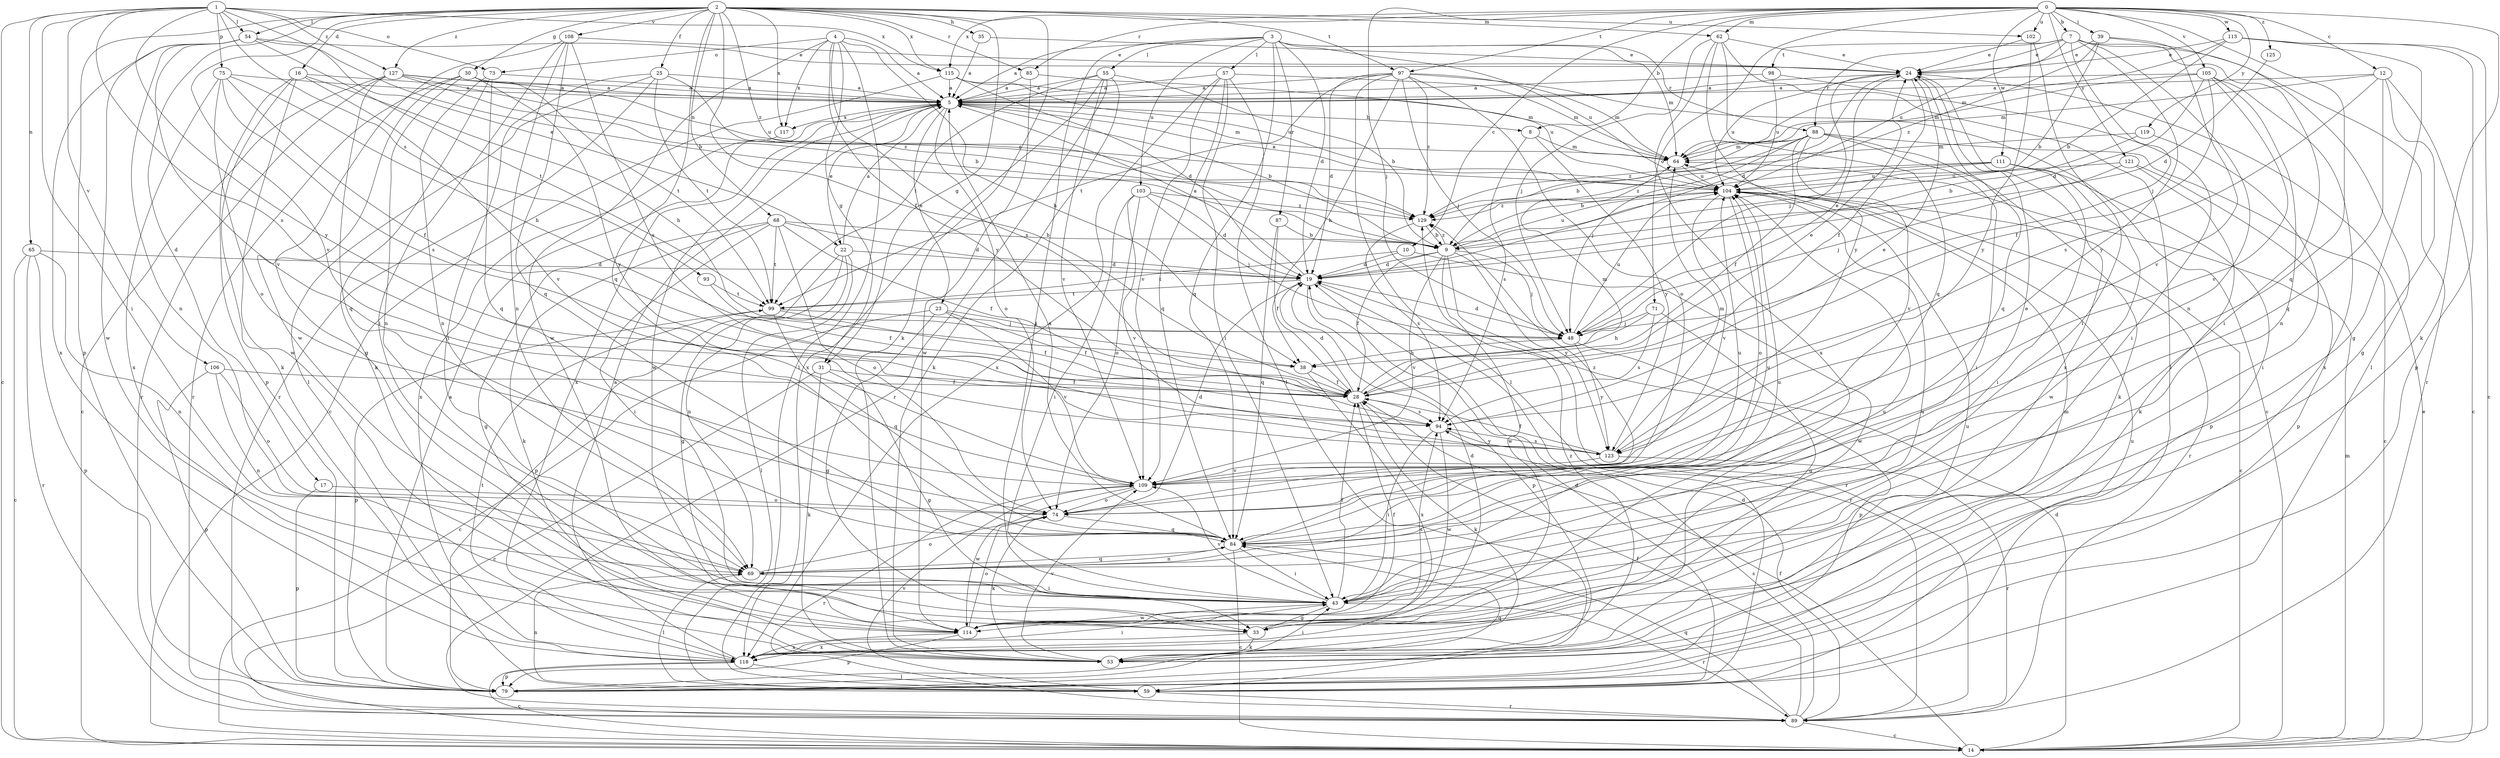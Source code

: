 strict digraph  {
0;
1;
2;
3;
4;
5;
7;
8;
9;
10;
12;
14;
16;
17;
19;
22;
23;
24;
25;
28;
30;
31;
33;
35;
38;
39;
43;
48;
53;
54;
55;
57;
59;
62;
64;
65;
68;
69;
71;
73;
74;
75;
79;
84;
85;
87;
88;
89;
93;
94;
97;
98;
99;
102;
103;
104;
105;
106;
108;
109;
111;
113;
114;
115;
117;
118;
119;
121;
123;
125;
127;
129;
0 -> 7  [label=b];
0 -> 8  [label=b];
0 -> 10  [label=c];
0 -> 12  [label=c];
0 -> 39  [label=i];
0 -> 48  [label=j];
0 -> 53  [label=k];
0 -> 62  [label=m];
0 -> 71  [label=o];
0 -> 84  [label=q];
0 -> 85  [label=r];
0 -> 97  [label=t];
0 -> 102  [label=u];
0 -> 105  [label=v];
0 -> 111  [label=w];
0 -> 113  [label=w];
0 -> 115  [label=x];
0 -> 119  [label=y];
0 -> 121  [label=y];
0 -> 125  [label=z];
1 -> 14  [label=c];
1 -> 22  [label=e];
1 -> 43  [label=i];
1 -> 54  [label=l];
1 -> 65  [label=n];
1 -> 73  [label=o];
1 -> 75  [label=p];
1 -> 93  [label=s];
1 -> 94  [label=s];
1 -> 106  [label=v];
1 -> 115  [label=x];
1 -> 123  [label=y];
1 -> 127  [label=z];
2 -> 16  [label=d];
2 -> 17  [label=d];
2 -> 25  [label=f];
2 -> 28  [label=f];
2 -> 30  [label=g];
2 -> 31  [label=g];
2 -> 35  [label=h];
2 -> 53  [label=k];
2 -> 54  [label=l];
2 -> 62  [label=m];
2 -> 68  [label=n];
2 -> 79  [label=p];
2 -> 84  [label=q];
2 -> 85  [label=r];
2 -> 97  [label=t];
2 -> 102  [label=u];
2 -> 108  [label=v];
2 -> 109  [label=v];
2 -> 115  [label=x];
2 -> 117  [label=x];
2 -> 127  [label=z];
2 -> 129  [label=z];
3 -> 5  [label=a];
3 -> 19  [label=d];
3 -> 43  [label=i];
3 -> 55  [label=l];
3 -> 57  [label=l];
3 -> 64  [label=m];
3 -> 84  [label=q];
3 -> 87  [label=r];
3 -> 88  [label=r];
3 -> 103  [label=u];
3 -> 104  [label=u];
4 -> 5  [label=a];
4 -> 31  [label=g];
4 -> 38  [label=h];
4 -> 59  [label=l];
4 -> 73  [label=o];
4 -> 94  [label=s];
4 -> 114  [label=w];
4 -> 117  [label=x];
4 -> 123  [label=y];
5 -> 8  [label=b];
5 -> 9  [label=b];
5 -> 22  [label=e];
5 -> 23  [label=e];
5 -> 64  [label=m];
5 -> 74  [label=o];
5 -> 114  [label=w];
5 -> 117  [label=x];
5 -> 118  [label=x];
7 -> 24  [label=e];
7 -> 43  [label=i];
7 -> 48  [label=j];
7 -> 69  [label=n];
7 -> 88  [label=r];
7 -> 89  [label=r];
7 -> 98  [label=t];
7 -> 104  [label=u];
7 -> 123  [label=y];
8 -> 64  [label=m];
8 -> 94  [label=s];
8 -> 123  [label=y];
9 -> 19  [label=d];
9 -> 28  [label=f];
9 -> 48  [label=j];
9 -> 89  [label=r];
9 -> 104  [label=u];
9 -> 109  [label=v];
9 -> 114  [label=w];
9 -> 123  [label=y];
9 -> 129  [label=z];
10 -> 19  [label=d];
10 -> 99  [label=t];
10 -> 114  [label=w];
12 -> 5  [label=a];
12 -> 14  [label=c];
12 -> 33  [label=g];
12 -> 64  [label=m];
12 -> 84  [label=q];
12 -> 94  [label=s];
14 -> 19  [label=d];
14 -> 24  [label=e];
14 -> 28  [label=f];
14 -> 64  [label=m];
16 -> 5  [label=a];
16 -> 38  [label=h];
16 -> 53  [label=k];
16 -> 79  [label=p];
16 -> 109  [label=v];
16 -> 114  [label=w];
17 -> 74  [label=o];
17 -> 79  [label=p];
19 -> 5  [label=a];
19 -> 79  [label=p];
19 -> 89  [label=r];
19 -> 99  [label=t];
22 -> 5  [label=a];
22 -> 19  [label=d];
22 -> 33  [label=g];
22 -> 59  [label=l];
22 -> 69  [label=n];
22 -> 79  [label=p];
23 -> 14  [label=c];
23 -> 28  [label=f];
23 -> 33  [label=g];
23 -> 48  [label=j];
23 -> 109  [label=v];
24 -> 5  [label=a];
24 -> 19  [label=d];
24 -> 28  [label=f];
24 -> 48  [label=j];
24 -> 84  [label=q];
24 -> 104  [label=u];
24 -> 118  [label=x];
25 -> 5  [label=a];
25 -> 43  [label=i];
25 -> 59  [label=l];
25 -> 89  [label=r];
25 -> 99  [label=t];
25 -> 129  [label=z];
28 -> 19  [label=d];
28 -> 24  [label=e];
28 -> 53  [label=k];
28 -> 64  [label=m];
28 -> 94  [label=s];
30 -> 5  [label=a];
30 -> 33  [label=g];
30 -> 69  [label=n];
30 -> 89  [label=r];
30 -> 99  [label=t];
30 -> 123  [label=y];
31 -> 14  [label=c];
31 -> 28  [label=f];
31 -> 33  [label=g];
31 -> 53  [label=k];
33 -> 19  [label=d];
33 -> 53  [label=k];
33 -> 104  [label=u];
33 -> 118  [label=x];
35 -> 5  [label=a];
35 -> 24  [label=e];
38 -> 28  [label=f];
38 -> 118  [label=x];
39 -> 9  [label=b];
39 -> 24  [label=e];
39 -> 59  [label=l];
39 -> 109  [label=v];
39 -> 129  [label=z];
43 -> 28  [label=f];
43 -> 33  [label=g];
43 -> 89  [label=r];
43 -> 109  [label=v];
43 -> 114  [label=w];
48 -> 19  [label=d];
48 -> 24  [label=e];
48 -> 38  [label=h];
48 -> 79  [label=p];
48 -> 104  [label=u];
48 -> 123  [label=y];
53 -> 43  [label=i];
53 -> 64  [label=m];
53 -> 104  [label=u];
53 -> 109  [label=v];
54 -> 9  [label=b];
54 -> 24  [label=e];
54 -> 69  [label=n];
54 -> 99  [label=t];
54 -> 109  [label=v];
54 -> 114  [label=w];
54 -> 118  [label=x];
55 -> 5  [label=a];
55 -> 9  [label=b];
55 -> 53  [label=k];
55 -> 89  [label=r];
55 -> 99  [label=t];
55 -> 109  [label=v];
55 -> 118  [label=x];
57 -> 5  [label=a];
57 -> 43  [label=i];
57 -> 59  [label=l];
57 -> 64  [label=m];
57 -> 84  [label=q];
57 -> 109  [label=v];
57 -> 118  [label=x];
59 -> 19  [label=d];
59 -> 69  [label=n];
59 -> 89  [label=r];
59 -> 104  [label=u];
59 -> 109  [label=v];
62 -> 24  [label=e];
62 -> 48  [label=j];
62 -> 59  [label=l];
62 -> 84  [label=q];
62 -> 118  [label=x];
62 -> 123  [label=y];
64 -> 104  [label=u];
65 -> 14  [label=c];
65 -> 19  [label=d];
65 -> 69  [label=n];
65 -> 79  [label=p];
65 -> 89  [label=r];
68 -> 9  [label=b];
68 -> 19  [label=d];
68 -> 28  [label=f];
68 -> 33  [label=g];
68 -> 43  [label=i];
68 -> 53  [label=k];
68 -> 74  [label=o];
68 -> 99  [label=t];
69 -> 43  [label=i];
69 -> 59  [label=l];
69 -> 74  [label=o];
69 -> 84  [label=q];
69 -> 104  [label=u];
71 -> 33  [label=g];
71 -> 38  [label=h];
71 -> 48  [label=j];
71 -> 94  [label=s];
73 -> 5  [label=a];
73 -> 53  [label=k];
73 -> 69  [label=n];
73 -> 84  [label=q];
74 -> 19  [label=d];
74 -> 53  [label=k];
74 -> 84  [label=q];
74 -> 104  [label=u];
74 -> 129  [label=z];
75 -> 5  [label=a];
75 -> 28  [label=f];
75 -> 38  [label=h];
75 -> 74  [label=o];
75 -> 94  [label=s];
75 -> 118  [label=x];
79 -> 5  [label=a];
79 -> 84  [label=q];
79 -> 129  [label=z];
84 -> 5  [label=a];
84 -> 14  [label=c];
84 -> 24  [label=e];
84 -> 43  [label=i];
84 -> 69  [label=n];
84 -> 104  [label=u];
85 -> 5  [label=a];
85 -> 104  [label=u];
85 -> 114  [label=w];
87 -> 9  [label=b];
87 -> 28  [label=f];
87 -> 84  [label=q];
88 -> 9  [label=b];
88 -> 14  [label=c];
88 -> 28  [label=f];
88 -> 43  [label=i];
88 -> 48  [label=j];
88 -> 53  [label=k];
88 -> 64  [label=m];
88 -> 109  [label=v];
88 -> 129  [label=z];
89 -> 14  [label=c];
89 -> 19  [label=d];
89 -> 28  [label=f];
89 -> 84  [label=q];
89 -> 94  [label=s];
93 -> 28  [label=f];
93 -> 99  [label=t];
94 -> 24  [label=e];
94 -> 43  [label=i];
94 -> 114  [label=w];
94 -> 123  [label=y];
97 -> 5  [label=a];
97 -> 14  [label=c];
97 -> 19  [label=d];
97 -> 38  [label=h];
97 -> 48  [label=j];
97 -> 59  [label=l];
97 -> 64  [label=m];
97 -> 74  [label=o];
97 -> 99  [label=t];
97 -> 129  [label=z];
98 -> 5  [label=a];
98 -> 43  [label=i];
98 -> 104  [label=u];
99 -> 28  [label=f];
99 -> 48  [label=j];
99 -> 79  [label=p];
99 -> 84  [label=q];
102 -> 24  [label=e];
102 -> 43  [label=i];
102 -> 123  [label=y];
103 -> 19  [label=d];
103 -> 43  [label=i];
103 -> 48  [label=j];
103 -> 74  [label=o];
103 -> 109  [label=v];
103 -> 129  [label=z];
104 -> 5  [label=a];
104 -> 14  [label=c];
104 -> 74  [label=o];
104 -> 89  [label=r];
104 -> 109  [label=v];
104 -> 129  [label=z];
105 -> 5  [label=a];
105 -> 19  [label=d];
105 -> 28  [label=f];
105 -> 64  [label=m];
105 -> 69  [label=n];
105 -> 109  [label=v];
105 -> 118  [label=x];
106 -> 28  [label=f];
106 -> 69  [label=n];
106 -> 74  [label=o];
106 -> 79  [label=p];
108 -> 24  [label=e];
108 -> 43  [label=i];
108 -> 69  [label=n];
108 -> 84  [label=q];
108 -> 94  [label=s];
108 -> 114  [label=w];
109 -> 74  [label=o];
109 -> 89  [label=r];
109 -> 114  [label=w];
111 -> 9  [label=b];
111 -> 43  [label=i];
111 -> 79  [label=p];
111 -> 104  [label=u];
111 -> 114  [label=w];
111 -> 129  [label=z];
113 -> 9  [label=b];
113 -> 14  [label=c];
113 -> 24  [label=e];
113 -> 33  [label=g];
113 -> 64  [label=m];
113 -> 79  [label=p];
114 -> 28  [label=f];
114 -> 74  [label=o];
114 -> 79  [label=p];
114 -> 94  [label=s];
114 -> 104  [label=u];
114 -> 118  [label=x];
115 -> 5  [label=a];
115 -> 14  [label=c];
115 -> 19  [label=d];
115 -> 64  [label=m];
115 -> 104  [label=u];
117 -> 118  [label=x];
118 -> 5  [label=a];
118 -> 14  [label=c];
118 -> 43  [label=i];
118 -> 59  [label=l];
118 -> 79  [label=p];
118 -> 99  [label=t];
119 -> 9  [label=b];
119 -> 43  [label=i];
119 -> 64  [label=m];
121 -> 48  [label=j];
121 -> 53  [label=k];
121 -> 79  [label=p];
121 -> 104  [label=u];
123 -> 28  [label=f];
123 -> 64  [label=m];
123 -> 89  [label=r];
123 -> 94  [label=s];
123 -> 109  [label=v];
125 -> 19  [label=d];
127 -> 5  [label=a];
127 -> 9  [label=b];
127 -> 14  [label=c];
127 -> 84  [label=q];
127 -> 89  [label=r];
127 -> 104  [label=u];
127 -> 129  [label=z];
129 -> 9  [label=b];
129 -> 94  [label=s];
}
